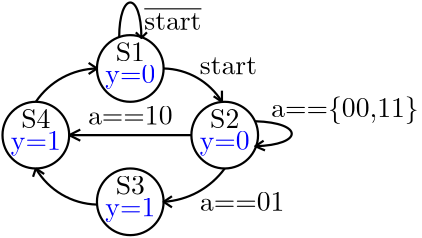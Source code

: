 <?xml version="1.0"?>
<!DOCTYPE ipe SYSTEM "ipe.dtd">
<ipe version="70206" creator="Ipe 7.2.7">
<info created="D:20190930231331" modified="D:20191001000459"/>
<ipestyle name="basic">
<symbol name="arrow/arc(spx)">
<path stroke="sym-stroke" fill="sym-stroke" pen="sym-pen">
0 0 m
-1 0.333 l
-1 -0.333 l
h
</path>
</symbol>
<symbol name="arrow/farc(spx)">
<path stroke="sym-stroke" fill="white" pen="sym-pen">
0 0 m
-1 0.333 l
-1 -0.333 l
h
</path>
</symbol>
<symbol name="arrow/ptarc(spx)">
<path stroke="sym-stroke" fill="sym-stroke" pen="sym-pen">
0 0 m
-1 0.333 l
-0.8 0 l
-1 -0.333 l
h
</path>
</symbol>
<symbol name="arrow/fptarc(spx)">
<path stroke="sym-stroke" fill="white" pen="sym-pen">
0 0 m
-1 0.333 l
-0.8 0 l
-1 -0.333 l
h
</path>
</symbol>
<symbol name="mark/circle(sx)" transformations="translations">
<path fill="sym-stroke">
0.6 0 0 0.6 0 0 e
0.4 0 0 0.4 0 0 e
</path>
</symbol>
<symbol name="mark/disk(sx)" transformations="translations">
<path fill="sym-stroke">
0.6 0 0 0.6 0 0 e
</path>
</symbol>
<symbol name="mark/fdisk(sfx)" transformations="translations">
<group>
<path fill="sym-fill">
0.5 0 0 0.5 0 0 e
</path>
<path fill="sym-stroke" fillrule="eofill">
0.6 0 0 0.6 0 0 e
0.4 0 0 0.4 0 0 e
</path>
</group>
</symbol>
<symbol name="mark/box(sx)" transformations="translations">
<path fill="sym-stroke" fillrule="eofill">
-0.6 -0.6 m
0.6 -0.6 l
0.6 0.6 l
-0.6 0.6 l
h
-0.4 -0.4 m
0.4 -0.4 l
0.4 0.4 l
-0.4 0.4 l
h
</path>
</symbol>
<symbol name="mark/square(sx)" transformations="translations">
<path fill="sym-stroke">
-0.6 -0.6 m
0.6 -0.6 l
0.6 0.6 l
-0.6 0.6 l
h
</path>
</symbol>
<symbol name="mark/fsquare(sfx)" transformations="translations">
<group>
<path fill="sym-fill">
-0.5 -0.5 m
0.5 -0.5 l
0.5 0.5 l
-0.5 0.5 l
h
</path>
<path fill="sym-stroke" fillrule="eofill">
-0.6 -0.6 m
0.6 -0.6 l
0.6 0.6 l
-0.6 0.6 l
h
-0.4 -0.4 m
0.4 -0.4 l
0.4 0.4 l
-0.4 0.4 l
h
</path>
</group>
</symbol>
<symbol name="mark/cross(sx)" transformations="translations">
<group>
<path fill="sym-stroke">
-0.43 -0.57 m
0.57 0.43 l
0.43 0.57 l
-0.57 -0.43 l
h
</path>
<path fill="sym-stroke">
-0.43 0.57 m
0.57 -0.43 l
0.43 -0.57 l
-0.57 0.43 l
h
</path>
</group>
</symbol>
<symbol name="arrow/fnormal(spx)">
<path stroke="sym-stroke" fill="white" pen="sym-pen">
0 0 m
-1 0.333 l
-1 -0.333 l
h
</path>
</symbol>
<symbol name="arrow/pointed(spx)">
<path stroke="sym-stroke" fill="sym-stroke" pen="sym-pen">
0 0 m
-1 0.333 l
-0.8 0 l
-1 -0.333 l
h
</path>
</symbol>
<symbol name="arrow/fpointed(spx)">
<path stroke="sym-stroke" fill="white" pen="sym-pen">
0 0 m
-1 0.333 l
-0.8 0 l
-1 -0.333 l
h
</path>
</symbol>
<symbol name="arrow/linear(spx)">
<path stroke="sym-stroke" pen="sym-pen">
-1 0.333 m
0 0 l
-1 -0.333 l
</path>
</symbol>
<symbol name="arrow/fdouble(spx)">
<path stroke="sym-stroke" fill="white" pen="sym-pen">
0 0 m
-1 0.333 l
-1 -0.333 l
h
-1 0 m
-2 0.333 l
-2 -0.333 l
h
</path>
</symbol>
<symbol name="arrow/double(spx)">
<path stroke="sym-stroke" fill="sym-stroke" pen="sym-pen">
0 0 m
-1 0.333 l
-1 -0.333 l
h
-1 0 m
-2 0.333 l
-2 -0.333 l
h
</path>
</symbol>
<pen name="heavier" value="0.8"/>
<pen name="fat" value="1.2"/>
<pen name="ultrafat" value="2"/>
<symbolsize name="large" value="5"/>
<symbolsize name="small" value="2"/>
<symbolsize name="tiny" value="1.1"/>
<arrowsize name="large" value="10"/>
<arrowsize name="small" value="5"/>
<arrowsize name="tiny" value="3"/>
<color name="red1" value="1 0 0"/>
<color name="red2" value="0.933 0 0"/>
<color name="red3" value="0.804 0 0"/>
<color name="red4" value="0.545 0 0"/>
<color name="green1" value="0 1 0"/>
<color name="green2" value="0 0.933 0"/>
<color name="green3" value="0 0.804 0"/>
<color name="green4" value="0 0.545 0"/>
<color name="green" value="0 1 0"/>
<color name="blue1" value="0 0 1"/>
<color name="blue2" value="0 0 0.933"/>
<color name="blue3" value="0 0 0.804"/>
<color name="blue4" value="0 0 0.545"/>
<color name="yellow" value="1 1 0"/>
<color name="orange" value="1 0.647 0"/>
<color name="gold" value="1 0.843 0"/>
<color name="purple" value="0.627 0.125 0.941"/>
<color name="gray" value="0.745"/>
<color name="brown" value="0.647 0.165 0.165"/>
<color name="navy" value="0 0 0.502"/>
<color name="pink" value="1 0.753 0.796"/>
<color name="seagreen" value="0.18 0.545 0.341"/>
<color name="turquoise" value="0.251 0.878 0.816"/>
<color name="violet" value="0.933 0.51 0.933"/>
<color name="darkblue" value="0 0 0.545"/>
<color name="darkcyan" value="0 0.545 0.545"/>
<color name="darkgray" value="0.663"/>
<color name="darkgreen" value="0 0.392 0"/>
<color name="darkmagenta" value="0.545 0 0.545"/>
<color name="darkorange" value="1 0.549 0"/>
<color name="darkred" value="0.545 0 0"/>
<color name="lightblue" value="0.678 0.847 0.902"/>
<color name="lightcyan" value="0.878 1 1"/>
<color name="lightgray" value="0.827"/>
<color name="lightgreen" value="0.565 0.933 0.565"/>
<color name="lightyellow" value="1 1 0.878"/>
<dashstyle name="dashed1" value="[1] 0"/>
<dashstyle name="dashed2" value="[2] 0"/>
<dashstyle name="dashed3" value="[4] 0"/>
<dashstyle name="dotted1" value="[1 1] 0"/>
<dashstyle name="dotted2" value="[1 2] 0"/>
<dashstyle name="dotted3" value="[1 3] 0"/>
<dashstyle name="dash dotted" value="[4 2 1 2] 0"/>
<dashstyle name="dash dot dotted" value="[4 2 1 2 1 2] 0"/>
<textsize name="large" value="\large"/>
<textsize name="Large" value="\Large"/>
<textsize name="LARGE" value="\LARGE"/>
<textsize name="huge" value="\huge"/>
<textsize name="Huge" value="\Huge"/>
<textsize name="small" value="\small"/>
<textsize name="footnote" value="\footnotesize"/>
<textsize name="tiny" value="\tiny"/>
<textstyle name="center" begin="\begin{center}" end="\end{center}"/>
<textstyle name="itemize" begin="\begin{itemize}" end="\end{itemize}"/>
<textstyle name="item" begin="\begin{itemize}\item{}" end="\end{itemize}"/>
<gridsize name="1 pts" value="1"/>
<gridsize name="2 pts" value="2"/>
<gridsize name="4 pts" value="4"/>
<gridsize name="8 pts (~3 mm)" value="8"/>
<gridsize name="16 pts (~6 mm)" value="16"/>
<gridsize name="32 pts (~12 mm)" value="32"/>
<gridsize name="10 pts (~3.5 mm)" value="10"/>
<gridsize name="20 pts (~7 mm)" value="20"/>
<gridsize name="14 pts (~5 mm)" value="14"/>
<gridsize name="28 pts (~10 mm)" value="28"/>
<gridsize name="56 pts (~20 mm)" value="56"/>
<anglesize name="90 deg" value="90"/>
<anglesize name="60 deg" value="60"/>
<anglesize name="45 deg" value="45"/>
<anglesize name="30 deg" value="30"/>
<anglesize name="22.5 deg" value="22.5"/>
<opacity name="10%" value="0.1"/>
<opacity name="30%" value="0.3"/>
<opacity name="50%" value="0.5"/>
<opacity name="75%" value="0.75"/>
<layout paper="160 84" origin="0 0" frame="160 84"/>
<tiling name="falling" angle="-60" step="4" width="1"/>
<tiling name="rising" angle="30" step="4" width="1"/>
</ipestyle>
<page>
<layer name="alpha"/>
<view layers="alpha" active="alpha"/>
<text layer="alpha" matrix="1 0 0 1 -130 -842" transformations="translations" pos="178 908" stroke="black" type="label" width="10.516" height="6.808" depth="0" halign="center" valign="center">S1</text>
<path matrix="1 0 0 1 12 0" stroke="black" pen="heavier">
12 0 0 12 36 60 e
</path>
<text matrix="1 0 0 1 -96 -866" transformations="translations" pos="178 908" stroke="black" type="label" width="10.516" height="6.808" depth="0" halign="center" valign="center">S2</text>
<path matrix="1 0 0 1 22 0" stroke="black" pen="heavier">
12 0 0 12 60 36 e
</path>
<text matrix="1 0 0 1 -164 -866" transformations="translations" pos="178 908" stroke="black" type="label" width="10.516" height="6.808" depth="0" halign="center" valign="center">S4</text>
<path matrix="1 0 0 1 2 0" stroke="black" pen="heavier">
12 0 0 12 12 36 e
</path>
<text matrix="1 0 0 1 -130 -890" transformations="translations" pos="178 908" stroke="black" type="label" width="10.516" height="6.808" depth="0" halign="center" valign="center">S3</text>
<path matrix="1 0 0 1 12 0" stroke="black" pen="heavier">
12 0 0 12 36 12 e
</path>
<path matrix="1 0 0 1 2 0" stroke="black" pen="heavier">
58 60 m
25.2822 0 0 -25.2822 57.4846 34.7231 79 48 a
</path>
<path matrix="1 0 0 1 2 0" stroke="black" pen="heavier">
76 50 m
79 48 l
79 52 l
</path>
<path matrix="1 0 0 1 2 0" stroke="black" pen="heavier">
80 24 m
29.3098 0 0 -29.3098 56.3121 41.2611 58 12 a
</path>
<path matrix="1 0 0 1 2 0" stroke="black" pen="heavier">
61 14 m
58 12 l
61 10 l
</path>
<text matrix="1 0 0 1 -114.737 -857" transformations="translations" pos="203 869" stroke="black" type="label" width="30.441" height="6.42" depth="0" halign="center" valign="center">a==01</text>
<text matrix="1 0 0 1 -119.677 -808" transformations="translations" pos="203 869" stroke="black" type="label" width="20.562" height="6.128" depth="0" halign="center" valign="center">start</text>
<path matrix="1 0 0 1 2 0" stroke="black" pen="heavier">
12 24 m
0 -26.217 26.217 0 34.6462 37.209 34 11 a
</path>
<path matrix="1 0 0 1 2 0" stroke="black" pen="heavier">
34 60 m
-27.2355 0 0 -27.2355 34.5796 32.7707 12 48 a
</path>
<path matrix="1 0 0 1 2 0" stroke="black" pen="heavier">
68 36 m
25 36 l
</path>
<path matrix="1 0 0 1 4 0" stroke="black" pen="heavier">
26 38 m
22 36 l
26 34 l
</path>
<text matrix="1 0 0 1 -155 -826" transformations="translations" pos="203 869" stroke="black" type="label" width="30.441" height="6.42" depth="0" halign="center" valign="center">a==10</text>
<text matrix="1 0 0 1 -139.677 -791" transformations="translations" pos="203 869" stroke="black" type="label" width="20.562" height="8.12" depth="0" halign="center" valign="center" style="math">\overline{\mathrm{start}}</text>
<path matrix="1 0 0 1 2 0" stroke="black" pen="heavier">
91 41 m
108.5 40.5
108.5 32.5
91 32 c
</path>
<path matrix="1 0 0 1 2 0" stroke="black" pen="heavier">
94 34 m
91 32 l
94.5 30.5 l
</path>
<text matrix="1 0 0 1 -77.737 -824" transformations="translations" pos="203 869" stroke="black" type="label" width="53.134" height="7.473" depth="2.49" halign="center" valign="center">a==\{00,11\}</text>
<path matrix="1 0 0 1 2 0" stroke="black" pen="heavier">
34 60 m
31 62 l
34 60 m
31 58 l
</path>
<path matrix="1 0 0 1 2 0" stroke="black" pen="heavier">
12 24 m
11 21 l
11 21 l
12 24 m
15 22 l
</path>
<path matrix="1 0 0 1 2 0" stroke="black" pen="heavier">
42 71 m
42 88
50 88
50 71 c
48 73 m
50 71 l
52 73 l
</path>
<text matrix="1 0 0 1 -130 -851" transformations="translations" pos="178 908" stroke="black" type="label" width="17.988" height="6.428" depth="1.93" halign="center" valign="center">\textcolor{blue}{y=0}</text>
<text matrix="1 0 0 1 -96 -875" transformations="translations" pos="178 908" stroke="black" type="label" width="17.988" height="6.428" depth="1.93" halign="center" valign="center">\textcolor{blue}{y=0}</text>
<text matrix="1 0 0 1 -164 -875" transformations="translations" pos="178 908" stroke="black" type="label" width="17.988" height="6.428" depth="1.93" halign="center" valign="center">\textcolor{blue}{y=1}</text>
<text matrix="1 0 0 1 -130 -899" transformations="translations" pos="178 908" stroke="black" type="label" width="17.988" height="6.428" depth="1.93" halign="center" valign="center">\textcolor{blue}{y=1}</text>
</page>
</ipe>

